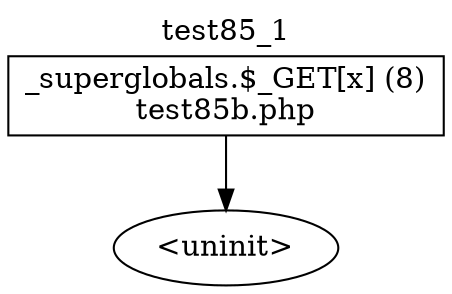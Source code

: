 digraph cfg {
  label="test85_1";
  labelloc=t;
  n1 [shape=box, label="_superglobals.$_GET[x] (8)\ntest85b.php"];
  n2 [shape=ellipse, label="<uninit>"];
  n1 -> n2;
}

